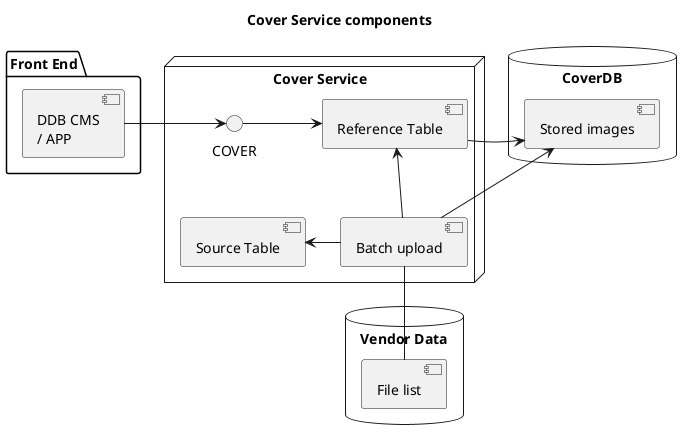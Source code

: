 @startuml

title Cover Service components

package "Front End" {
    component [DDB CMS\n/ APP] as CLIENT
}

node "Cover Service" as CoverService {
    interface COVER
    [Reference Table] as refMetaDB
    [Source Table] as souMetaDB
    [Batch upload] as UBAT
} 

database "CoverDB" {
    [Stored images]
}

database "Vendor Data" {
    [File list]
}

CLIENT -> COVER
COVER -> refMetaDB
refMetaDB -> [Stored images]

UBAT -down- [File list]
UBAT -left-> [souMetaDB]
UBAT -up-> refMetaDB
UBAT -up-> [Stored images]

@enduml
